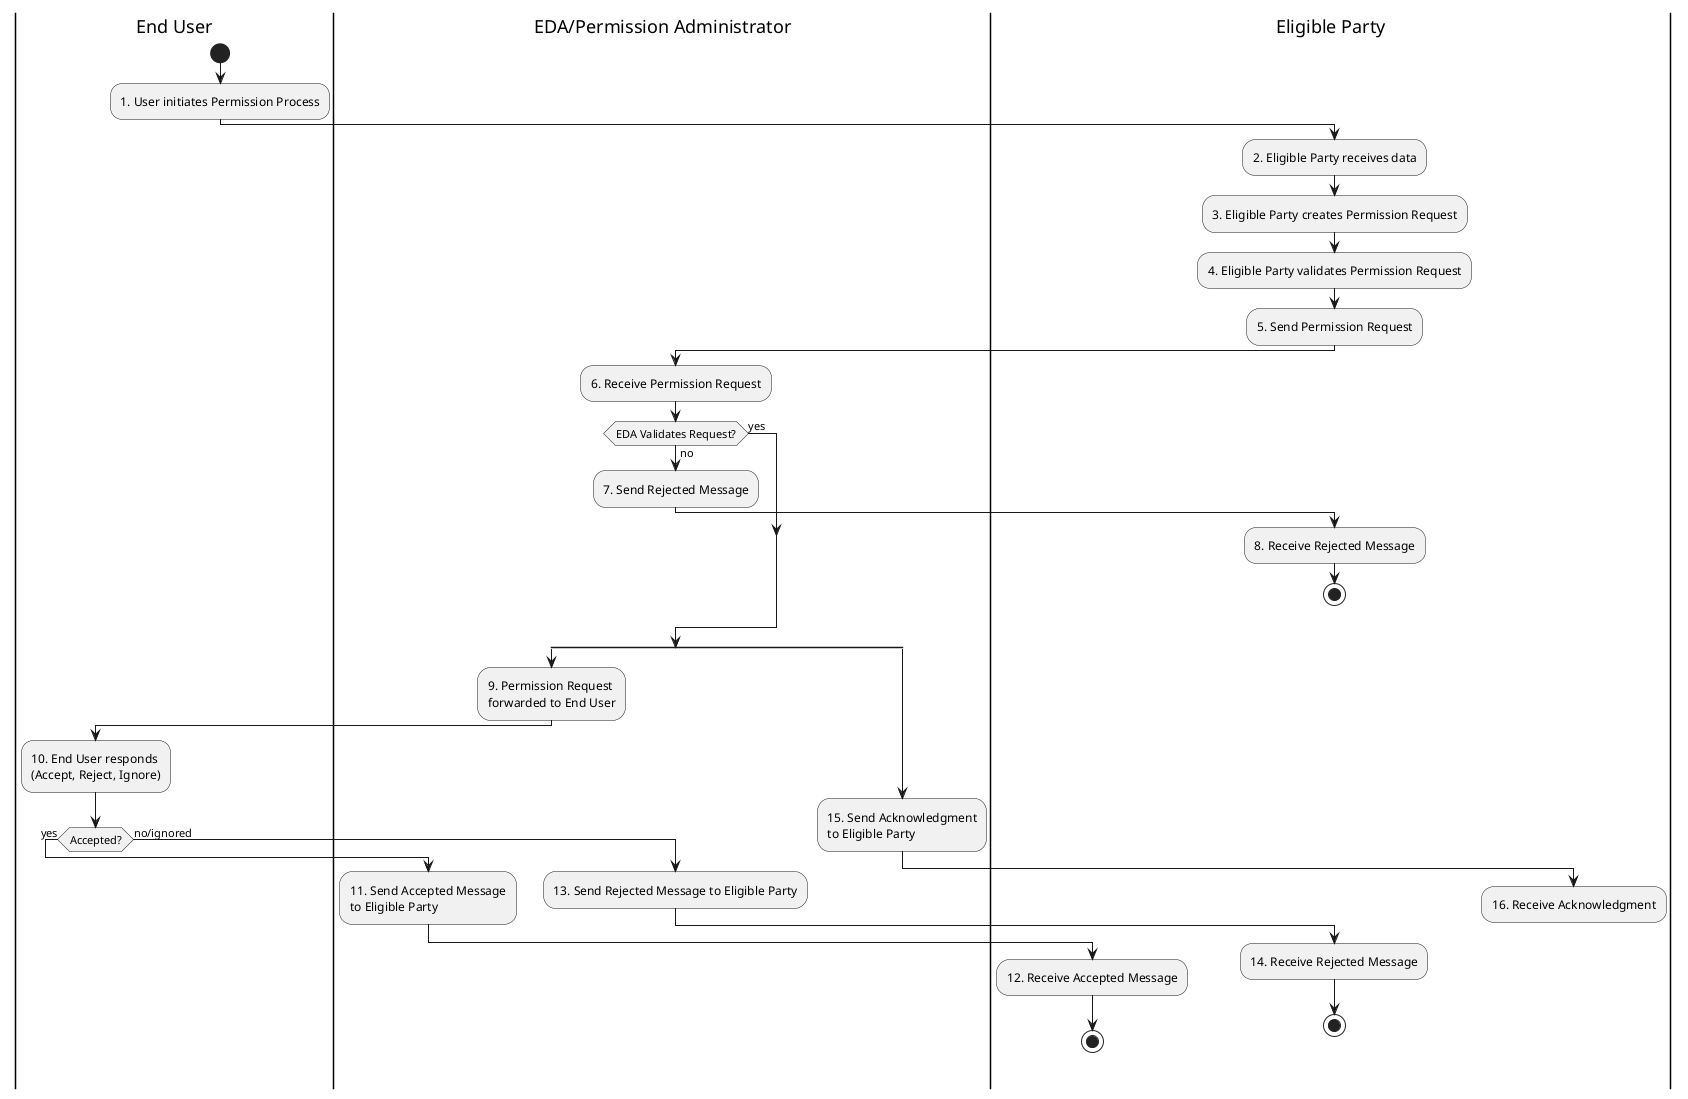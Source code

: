 @startuml
|End User|
start
:1. User initiates Permission Process;
|EDA/Permission Administrator|
|Eligible Party|
:2. Eligible Party receives data;
:3. Eligible Party creates Permission Request;
:4. Eligible Party validates Permission Request;
:5. Send Permission Request;
|EDA/Permission Administrator|
:6. Receive Permission Request;
if (EDA Validates Request?) then (yes)
else (no)
  :7. Send Rejected Message;
  |Eligible Party|
  :8. Receive Rejected Message;
  stop
endif
split
  |EDA/Permission Administrator|
  :9. Permission Request\nforwarded to End User;
  |End User|
  :10. End User responds\n(Accept, Reject, Ignore);
  if (Accepted?) then (yes)
    |EDA/Permission Administrator|
    :11. Send Accepted Message\nto Eligible Party;
    |Eligible Party|
    :12. Receive Accepted Message;
    stop
  else (no/ignored)
    |EDA/Permission Administrator|
    :13. Send Rejected Message to Eligible Party;
    |Eligible Party|
    :14. Receive Rejected Message;
    stop
  endif
split again
  |EDA/Permission Administrator|
  :15. Send Acknowledgment\nto Eligible Party;
  |Eligible Party|
  :16. Receive Acknowledgment;
  detach
end split
@enduml